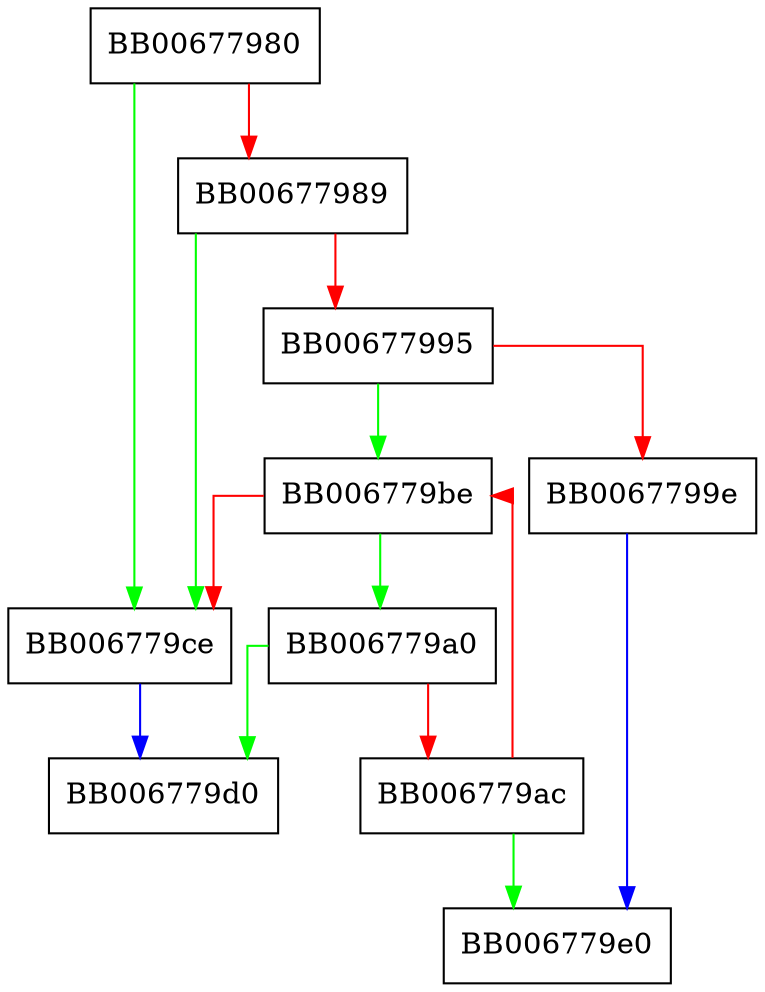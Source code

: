 digraph X509_REQ_get_extensions {
  node [shape="box"];
  graph [splines=ortho];
  BB00677980 -> BB006779ce [color="green"];
  BB00677980 -> BB00677989 [color="red"];
  BB00677989 -> BB006779ce [color="green"];
  BB00677989 -> BB00677995 [color="red"];
  BB00677995 -> BB006779be [color="green"];
  BB00677995 -> BB0067799e [color="red"];
  BB0067799e -> BB006779e0 [color="blue"];
  BB006779a0 -> BB006779d0 [color="green"];
  BB006779a0 -> BB006779ac [color="red"];
  BB006779ac -> BB006779e0 [color="green"];
  BB006779ac -> BB006779be [color="red"];
  BB006779be -> BB006779a0 [color="green"];
  BB006779be -> BB006779ce [color="red"];
  BB006779ce -> BB006779d0 [color="blue"];
}